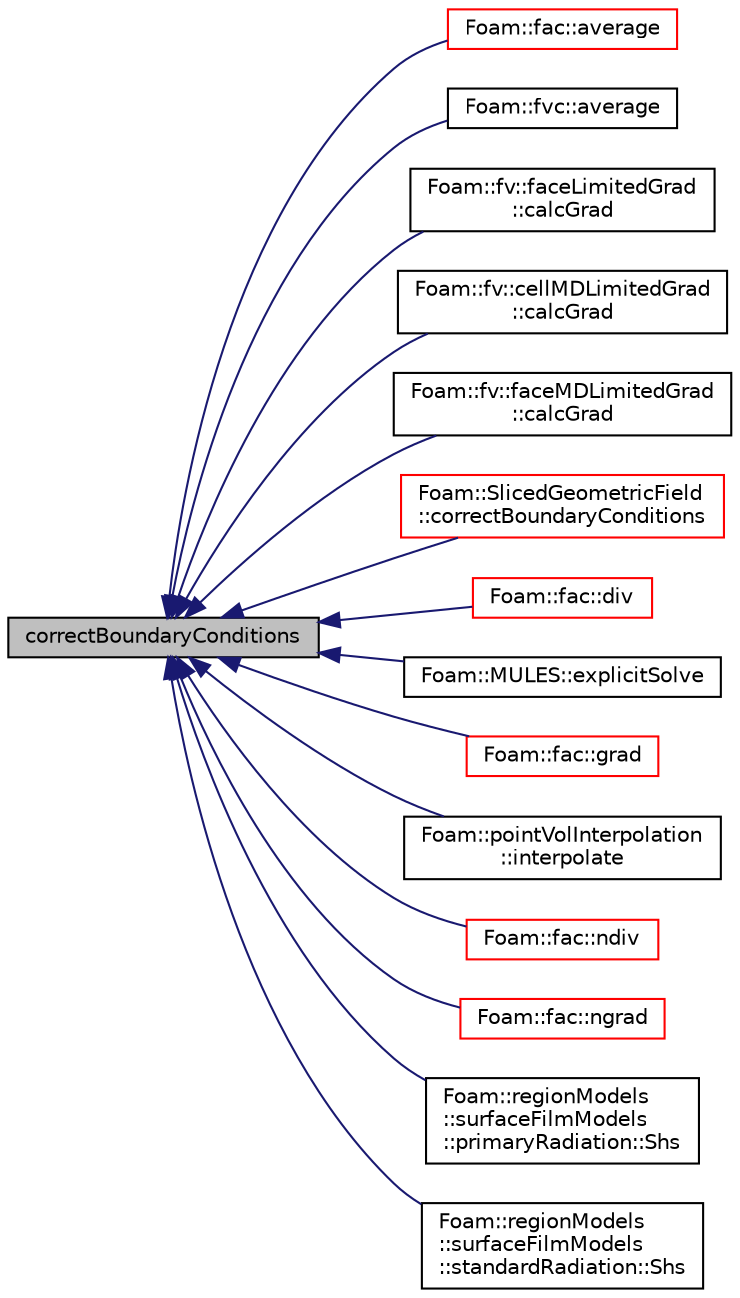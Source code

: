 digraph "correctBoundaryConditions"
{
  bgcolor="transparent";
  edge [fontname="Helvetica",fontsize="10",labelfontname="Helvetica",labelfontsize="10"];
  node [fontname="Helvetica",fontsize="10",shape=record];
  rankdir="LR";
  Node1 [label="correctBoundaryConditions",height=0.2,width=0.4,color="black", fillcolor="grey75", style="filled" fontcolor="black"];
  Node1 -> Node2 [dir="back",color="midnightblue",fontsize="10",style="solid",fontname="Helvetica"];
  Node2 [label="Foam::fac::average",height=0.2,width=0.4,color="red",URL="$namespaceFoam_1_1fac.html#af896829fd8a544d53a4dc59905e30962",tooltip="Area-weighted average a edgeField creating a areaField. "];
  Node1 -> Node3 [dir="back",color="midnightblue",fontsize="10",style="solid",fontname="Helvetica"];
  Node3 [label="Foam::fvc::average",height=0.2,width=0.4,color="black",URL="$namespaceFoam_1_1fvc.html#a081533edd829853720cd0cbb61c5d49f",tooltip="Area-weighted average a surfaceField creating a volField. "];
  Node1 -> Node4 [dir="back",color="midnightblue",fontsize="10",style="solid",fontname="Helvetica"];
  Node4 [label="Foam::fv::faceLimitedGrad\l::calcGrad",height=0.2,width=0.4,color="black",URL="$classFoam_1_1fv_1_1faceLimitedGrad.html#a407cbc6dd7a58b7675a05977b4cbed53"];
  Node1 -> Node5 [dir="back",color="midnightblue",fontsize="10",style="solid",fontname="Helvetica"];
  Node5 [label="Foam::fv::cellMDLimitedGrad\l::calcGrad",height=0.2,width=0.4,color="black",URL="$classFoam_1_1fv_1_1cellMDLimitedGrad.html#a407cbc6dd7a58b7675a05977b4cbed53"];
  Node1 -> Node6 [dir="back",color="midnightblue",fontsize="10",style="solid",fontname="Helvetica"];
  Node6 [label="Foam::fv::faceMDLimitedGrad\l::calcGrad",height=0.2,width=0.4,color="black",URL="$classFoam_1_1fv_1_1faceMDLimitedGrad.html#a407cbc6dd7a58b7675a05977b4cbed53"];
  Node1 -> Node7 [dir="back",color="midnightblue",fontsize="10",style="solid",fontname="Helvetica"];
  Node7 [label="Foam::SlicedGeometricField\l::correctBoundaryConditions",height=0.2,width=0.4,color="red",URL="$classFoam_1_1SlicedGeometricField.html#acaf6878ef900e593c4b20812f1b567d6",tooltip="Correct boundary field. "];
  Node1 -> Node8 [dir="back",color="midnightblue",fontsize="10",style="solid",fontname="Helvetica"];
  Node8 [label="Foam::fac::div",height=0.2,width=0.4,color="red",URL="$namespaceFoam_1_1fac.html#a7f47cf8d21bf98bf234866e4efeab057"];
  Node1 -> Node9 [dir="back",color="midnightblue",fontsize="10",style="solid",fontname="Helvetica"];
  Node9 [label="Foam::MULES::explicitSolve",height=0.2,width=0.4,color="black",URL="$namespaceFoam_1_1MULES.html#adcc09177637dadb5c0559fc394677707"];
  Node1 -> Node10 [dir="back",color="midnightblue",fontsize="10",style="solid",fontname="Helvetica"];
  Node10 [label="Foam::fac::grad",height=0.2,width=0.4,color="red",URL="$namespaceFoam_1_1fac.html#af0f7dc0e660a3e1a9dd4c94952bda22b"];
  Node1 -> Node11 [dir="back",color="midnightblue",fontsize="10",style="solid",fontname="Helvetica"];
  Node11 [label="Foam::pointVolInterpolation\l::interpolate",height=0.2,width=0.4,color="black",URL="$classFoam_1_1pointVolInterpolation.html#a3ba9d9ebd70ed806811c43c6f76e8d52",tooltip="Interpolate from pointField to volField. "];
  Node1 -> Node12 [dir="back",color="midnightblue",fontsize="10",style="solid",fontname="Helvetica"];
  Node12 [label="Foam::fac::ndiv",height=0.2,width=0.4,color="red",URL="$namespaceFoam_1_1fac.html#ac863d981132561199e59bb94d93b99ad"];
  Node1 -> Node13 [dir="back",color="midnightblue",fontsize="10",style="solid",fontname="Helvetica"];
  Node13 [label="Foam::fac::ngrad",height=0.2,width=0.4,color="red",URL="$namespaceFoam_1_1fac.html#ab24ef95bbfd9aa3712b3217f0cbc8bca"];
  Node1 -> Node14 [dir="back",color="midnightblue",fontsize="10",style="solid",fontname="Helvetica"];
  Node14 [label="Foam::regionModels\l::surfaceFilmModels\l::primaryRadiation::Shs",height=0.2,width=0.4,color="black",URL="$classFoam_1_1regionModels_1_1surfaceFilmModels_1_1primaryRadiation.html#a23a3971156c3d03fd32bb22f87681ab2",tooltip="Return the radiation sensible enthalpy source. "];
  Node1 -> Node15 [dir="back",color="midnightblue",fontsize="10",style="solid",fontname="Helvetica"];
  Node15 [label="Foam::regionModels\l::surfaceFilmModels\l::standardRadiation::Shs",height=0.2,width=0.4,color="black",URL="$classFoam_1_1regionModels_1_1surfaceFilmModels_1_1standardRadiation.html#a23a3971156c3d03fd32bb22f87681ab2",tooltip="Return the radiation sensible enthalpy source. "];
}
